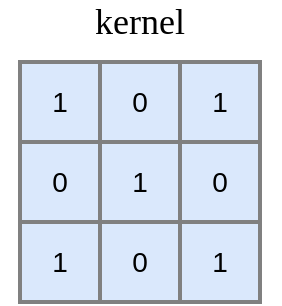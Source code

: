 <mxfile version="13.3.1" type="device"><diagram id="U7YX2mucO1auJASY0OIV" name="Page-1"><mxGraphModel dx="1185" dy="638" grid="1" gridSize="10" guides="1" tooltips="1" connect="1" arrows="1" fold="1" page="1" pageScale="1" pageWidth="827" pageHeight="1169" math="0" shadow="0"><root><mxCell id="0"/><mxCell id="1" parent="0"/><mxCell id="yEEwRTy8jx2nqnegs0bY-1" value="1" style="whiteSpace=wrap;html=1;aspect=fixed;fillColor=#dae8fc;fontSize=14;strokeColor=#808080;strokeWidth=2;" vertex="1" parent="1"><mxGeometry x="360" y="160" width="40" height="40" as="geometry"/></mxCell><mxCell id="yEEwRTy8jx2nqnegs0bY-2" value="0" style="whiteSpace=wrap;html=1;aspect=fixed;fillColor=#dae8fc;fontSize=14;strokeColor=#808080;strokeWidth=2;" vertex="1" parent="1"><mxGeometry x="360" y="200" width="40" height="40" as="geometry"/></mxCell><mxCell id="yEEwRTy8jx2nqnegs0bY-3" value="1" style="whiteSpace=wrap;html=1;aspect=fixed;fillColor=#dae8fc;fontSize=14;strokeColor=#808080;strokeWidth=2;" vertex="1" parent="1"><mxGeometry x="360" y="240" width="40" height="40" as="geometry"/></mxCell><mxCell id="yEEwRTy8jx2nqnegs0bY-4" value="0" style="whiteSpace=wrap;html=1;aspect=fixed;fillColor=#dae8fc;fontSize=14;strokeColor=#808080;strokeWidth=2;" vertex="1" parent="1"><mxGeometry x="400" y="160" width="40" height="40" as="geometry"/></mxCell><mxCell id="yEEwRTy8jx2nqnegs0bY-5" value="1" style="whiteSpace=wrap;html=1;aspect=fixed;fillColor=#dae8fc;fontSize=14;strokeColor=#808080;strokeWidth=2;" vertex="1" parent="1"><mxGeometry x="400" y="200" width="40" height="40" as="geometry"/></mxCell><mxCell id="yEEwRTy8jx2nqnegs0bY-6" value="0" style="whiteSpace=wrap;html=1;aspect=fixed;fillColor=#dae8fc;fontSize=14;strokeColor=#808080;strokeWidth=2;" vertex="1" parent="1"><mxGeometry x="400" y="240" width="40" height="40" as="geometry"/></mxCell><mxCell id="yEEwRTy8jx2nqnegs0bY-7" value="1" style="whiteSpace=wrap;html=1;aspect=fixed;fillColor=#dae8fc;fontSize=14;strokeColor=#808080;strokeWidth=2;" vertex="1" parent="1"><mxGeometry x="440" y="160" width="40" height="40" as="geometry"/></mxCell><mxCell id="yEEwRTy8jx2nqnegs0bY-8" value="0" style="whiteSpace=wrap;html=1;aspect=fixed;fillColor=#dae8fc;fontSize=14;strokeColor=#808080;strokeWidth=2;" vertex="1" parent="1"><mxGeometry x="440" y="200" width="40" height="40" as="geometry"/></mxCell><mxCell id="yEEwRTy8jx2nqnegs0bY-9" value="1" style="whiteSpace=wrap;html=1;aspect=fixed;fillColor=#dae8fc;fontSize=14;strokeColor=#808080;strokeWidth=2;" vertex="1" parent="1"><mxGeometry x="440" y="240" width="40" height="40" as="geometry"/></mxCell><mxCell id="yEEwRTy8jx2nqnegs0bY-10" value="&lt;font style=&quot;font-size: 18px&quot; face=&quot;lmodern&quot;&gt;kernel&lt;/font&gt;" style="text;html=1;strokeColor=none;fillColor=none;align=center;verticalAlign=middle;whiteSpace=wrap;rounded=0;" vertex="1" parent="1"><mxGeometry x="350" y="130" width="140" height="20" as="geometry"/></mxCell></root></mxGraphModel></diagram></mxfile>